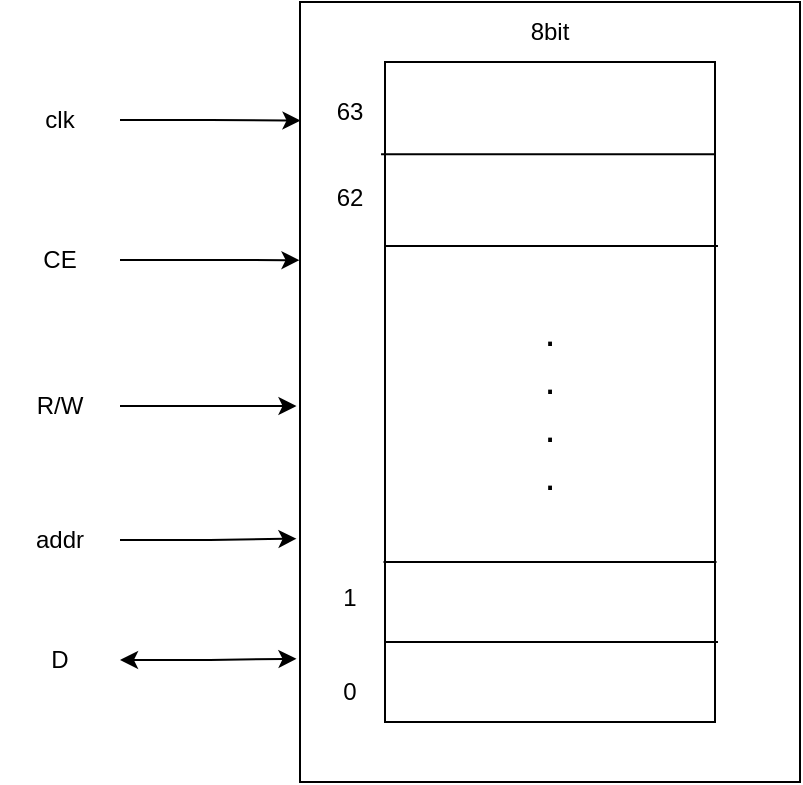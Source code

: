 <mxfile version="20.3.0" type="device"><diagram id="DLkBuNShLzG-gJ0KgFbU" name="페이지-1"><mxGraphModel dx="865" dy="541" grid="1" gridSize="10" guides="1" tooltips="1" connect="1" arrows="1" fold="1" page="1" pageScale="1" pageWidth="1169" pageHeight="827" math="0" shadow="0"><root><mxCell id="0"/><mxCell id="1" parent="0"/><mxCell id="42ia2m97BEH_b4uE85l1-1" value="" style="rounded=0;whiteSpace=wrap;html=1;" vertex="1" parent="1"><mxGeometry x="360" y="156" width="250" height="390" as="geometry"/></mxCell><mxCell id="42ia2m97BEH_b4uE85l1-2" value="" style="rounded=0;whiteSpace=wrap;html=1;" vertex="1" parent="1"><mxGeometry x="402.5" y="186" width="165" height="330" as="geometry"/></mxCell><mxCell id="42ia2m97BEH_b4uE85l1-3" value="" style="endArrow=none;html=1;rounded=0;entryX=0.997;entryY=0.179;entryDx=0;entryDy=0;entryPerimeter=0;exitX=-0.012;exitY=0.179;exitDx=0;exitDy=0;exitPerimeter=0;" edge="1" parent="1"><mxGeometry width="50" height="50" relative="1" as="geometry"><mxPoint x="400.52" y="232.07" as="sourcePoint"/><mxPoint x="567.005" y="232.07" as="targetPoint"/></mxGeometry></mxCell><mxCell id="42ia2m97BEH_b4uE85l1-4" value="" style="endArrow=none;html=1;rounded=0;entryX=0.997;entryY=0.179;entryDx=0;entryDy=0;entryPerimeter=0;exitX=-0.012;exitY=0.179;exitDx=0;exitDy=0;exitPerimeter=0;" edge="1" parent="1"><mxGeometry width="50" height="50" relative="1" as="geometry"><mxPoint x="402.5" y="278.0" as="sourcePoint"/><mxPoint x="568.985" y="278.0" as="targetPoint"/></mxGeometry></mxCell><mxCell id="42ia2m97BEH_b4uE85l1-5" value="" style="endArrow=none;html=1;rounded=0;entryX=0.997;entryY=0.179;entryDx=0;entryDy=0;entryPerimeter=0;exitX=-0.012;exitY=0.179;exitDx=0;exitDy=0;exitPerimeter=0;" edge="1" parent="1"><mxGeometry width="50" height="50" relative="1" as="geometry"><mxPoint x="402.5" y="476" as="sourcePoint"/><mxPoint x="568.985" y="476" as="targetPoint"/></mxGeometry></mxCell><mxCell id="42ia2m97BEH_b4uE85l1-6" value="" style="endArrow=none;html=1;rounded=0;entryX=0.997;entryY=0.179;entryDx=0;entryDy=0;entryPerimeter=0;exitX=-0.012;exitY=0.179;exitDx=0;exitDy=0;exitPerimeter=0;" edge="1" parent="1"><mxGeometry width="50" height="50" relative="1" as="geometry"><mxPoint x="401.76" y="436" as="sourcePoint"/><mxPoint x="568.245" y="436" as="targetPoint"/></mxGeometry></mxCell><mxCell id="42ia2m97BEH_b4uE85l1-7" value="0" style="text;html=1;strokeColor=none;fillColor=none;align=center;verticalAlign=middle;whiteSpace=wrap;rounded=0;" vertex="1" parent="1"><mxGeometry x="370" y="486" width="30" height="30" as="geometry"/></mxCell><mxCell id="42ia2m97BEH_b4uE85l1-8" value="1" style="text;html=1;strokeColor=none;fillColor=none;align=center;verticalAlign=middle;whiteSpace=wrap;rounded=0;" vertex="1" parent="1"><mxGeometry x="370" y="439" width="30" height="30" as="geometry"/></mxCell><mxCell id="42ia2m97BEH_b4uE85l1-9" value="62" style="text;html=1;strokeColor=none;fillColor=none;align=center;verticalAlign=middle;whiteSpace=wrap;rounded=0;" vertex="1" parent="1"><mxGeometry x="370" y="239" width="30" height="30" as="geometry"/></mxCell><mxCell id="42ia2m97BEH_b4uE85l1-10" value="63" style="text;html=1;strokeColor=none;fillColor=none;align=center;verticalAlign=middle;whiteSpace=wrap;rounded=0;" vertex="1" parent="1"><mxGeometry x="370" y="196" width="30" height="30" as="geometry"/></mxCell><mxCell id="42ia2m97BEH_b4uE85l1-11" value="8bit" style="text;html=1;strokeColor=none;fillColor=none;align=center;verticalAlign=middle;whiteSpace=wrap;rounded=0;" vertex="1" parent="1"><mxGeometry x="455" y="156" width="60" height="30" as="geometry"/></mxCell><mxCell id="42ia2m97BEH_b4uE85l1-17" style="edgeStyle=orthogonalEdgeStyle;rounded=0;orthogonalLoop=1;jettySize=auto;html=1;entryX=0.001;entryY=0.152;entryDx=0;entryDy=0;entryPerimeter=0;" edge="1" parent="1" source="42ia2m97BEH_b4uE85l1-12" target="42ia2m97BEH_b4uE85l1-1"><mxGeometry relative="1" as="geometry"/></mxCell><mxCell id="42ia2m97BEH_b4uE85l1-12" value="clk" style="text;html=1;strokeColor=none;fillColor=none;align=center;verticalAlign=middle;whiteSpace=wrap;rounded=0;" vertex="1" parent="1"><mxGeometry x="210" y="200" width="60" height="30" as="geometry"/></mxCell><mxCell id="42ia2m97BEH_b4uE85l1-18" style="edgeStyle=orthogonalEdgeStyle;rounded=0;orthogonalLoop=1;jettySize=auto;html=1;entryX=-0.001;entryY=0.331;entryDx=0;entryDy=0;entryPerimeter=0;" edge="1" parent="1" source="42ia2m97BEH_b4uE85l1-13" target="42ia2m97BEH_b4uE85l1-1"><mxGeometry relative="1" as="geometry"/></mxCell><mxCell id="42ia2m97BEH_b4uE85l1-13" value="CE" style="text;html=1;strokeColor=none;fillColor=none;align=center;verticalAlign=middle;whiteSpace=wrap;rounded=0;" vertex="1" parent="1"><mxGeometry x="210" y="270" width="60" height="30" as="geometry"/></mxCell><mxCell id="42ia2m97BEH_b4uE85l1-19" style="edgeStyle=orthogonalEdgeStyle;rounded=0;orthogonalLoop=1;jettySize=auto;html=1;entryX=-0.007;entryY=0.518;entryDx=0;entryDy=0;entryPerimeter=0;" edge="1" parent="1" source="42ia2m97BEH_b4uE85l1-14" target="42ia2m97BEH_b4uE85l1-1"><mxGeometry relative="1" as="geometry"/></mxCell><mxCell id="42ia2m97BEH_b4uE85l1-14" value="R/W" style="text;html=1;strokeColor=none;fillColor=none;align=center;verticalAlign=middle;whiteSpace=wrap;rounded=0;" vertex="1" parent="1"><mxGeometry x="210" y="343" width="60" height="30" as="geometry"/></mxCell><mxCell id="42ia2m97BEH_b4uE85l1-21" style="edgeStyle=orthogonalEdgeStyle;rounded=0;orthogonalLoop=1;jettySize=auto;html=1;entryX=-0.007;entryY=0.842;entryDx=0;entryDy=0;entryPerimeter=0;startArrow=classic;startFill=1;endArrow=classic;endFill=1;" edge="1" parent="1" source="42ia2m97BEH_b4uE85l1-15" target="42ia2m97BEH_b4uE85l1-1"><mxGeometry relative="1" as="geometry"/></mxCell><mxCell id="42ia2m97BEH_b4uE85l1-15" value="D" style="text;html=1;strokeColor=none;fillColor=none;align=center;verticalAlign=middle;whiteSpace=wrap;rounded=0;" vertex="1" parent="1"><mxGeometry x="210" y="470" width="60" height="30" as="geometry"/></mxCell><mxCell id="42ia2m97BEH_b4uE85l1-20" style="edgeStyle=orthogonalEdgeStyle;rounded=0;orthogonalLoop=1;jettySize=auto;html=1;entryX=-0.007;entryY=0.688;entryDx=0;entryDy=0;entryPerimeter=0;" edge="1" parent="1" source="42ia2m97BEH_b4uE85l1-16" target="42ia2m97BEH_b4uE85l1-1"><mxGeometry relative="1" as="geometry"/></mxCell><mxCell id="42ia2m97BEH_b4uE85l1-16" value="addr" style="text;html=1;strokeColor=none;fillColor=none;align=center;verticalAlign=middle;whiteSpace=wrap;rounded=0;" vertex="1" parent="1"><mxGeometry x="210" y="410" width="60" height="30" as="geometry"/></mxCell><mxCell id="42ia2m97BEH_b4uE85l1-24" value="&lt;font style=&quot;font-size: 20px;&quot;&gt;.&lt;br&gt;.&lt;br&gt;.&lt;br&gt;.&lt;/font&gt;" style="text;html=1;strokeColor=none;fillColor=none;align=center;verticalAlign=middle;whiteSpace=wrap;rounded=0;" vertex="1" parent="1"><mxGeometry x="455" y="296" width="60" height="120" as="geometry"/></mxCell></root></mxGraphModel></diagram></mxfile>
